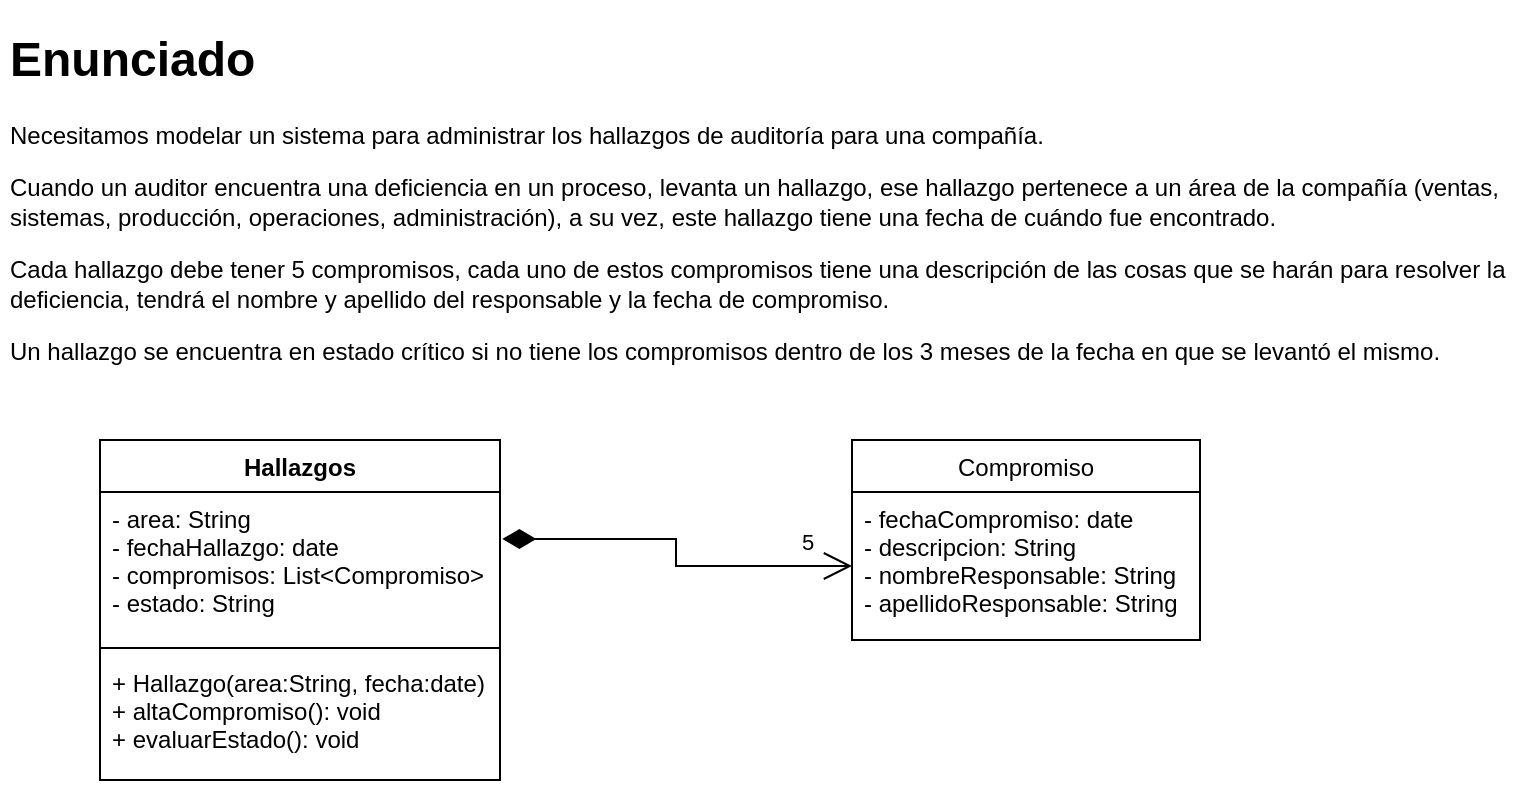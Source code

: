 <mxfile version="20.5.1" type="device"><diagram id="Jbrnc7UMaA3HJnqP9MZy" name="Page-1"><mxGraphModel dx="906" dy="407" grid="1" gridSize="10" guides="1" tooltips="1" connect="1" arrows="1" fold="1" page="1" pageScale="1" pageWidth="1100" pageHeight="850" math="0" shadow="0"><root><mxCell id="0"/><mxCell id="1" parent="0"/><mxCell id="bWt0_hXV0Jw-Qnz_auQq-1" value="Hallazgos" style="swimlane;fontStyle=1;align=center;verticalAlign=top;childLayout=stackLayout;horizontal=1;startSize=26;horizontalStack=0;resizeParent=1;resizeParentMax=0;resizeLast=0;collapsible=1;marginBottom=0;" parent="1" vertex="1"><mxGeometry x="170" y="220" width="200" height="170" as="geometry"><mxRectangle x="170" y="230" width="120" height="30" as="alternateBounds"/></mxGeometry></mxCell><mxCell id="bWt0_hXV0Jw-Qnz_auQq-2" value="- area: String&#10;- fechaHallazgo: date&#10;- compromisos: List&lt;Compromiso&gt;&#10;- estado: String" style="text;strokeColor=none;fillColor=none;align=left;verticalAlign=top;spacingLeft=4;spacingRight=4;overflow=hidden;rotatable=0;points=[[0,0.5],[1,0.5]];portConstraint=eastwest;" parent="bWt0_hXV0Jw-Qnz_auQq-1" vertex="1"><mxGeometry y="26" width="200" height="74" as="geometry"/></mxCell><mxCell id="bWt0_hXV0Jw-Qnz_auQq-3" value="" style="line;strokeWidth=1;fillColor=none;align=left;verticalAlign=middle;spacingTop=-1;spacingLeft=3;spacingRight=3;rotatable=0;labelPosition=right;points=[];portConstraint=eastwest;strokeColor=inherit;" parent="bWt0_hXV0Jw-Qnz_auQq-1" vertex="1"><mxGeometry y="100" width="200" height="8" as="geometry"/></mxCell><mxCell id="bWt0_hXV0Jw-Qnz_auQq-4" value="+ Hallazgo(area:String, fecha:date)&#10;+ altaCompromiso(): void&#10;+ evaluarEstado(): void" style="text;strokeColor=none;fillColor=none;align=left;verticalAlign=top;spacingLeft=4;spacingRight=4;overflow=hidden;rotatable=0;points=[[0,0.5],[1,0.5]];portConstraint=eastwest;" parent="bWt0_hXV0Jw-Qnz_auQq-1" vertex="1"><mxGeometry y="108" width="200" height="62" as="geometry"/></mxCell><mxCell id="bWt0_hXV0Jw-Qnz_auQq-5" value="&lt;h1&gt;&lt;span style=&quot;background-color: initial;&quot;&gt;Enunciado&lt;/span&gt;&lt;/h1&gt;&lt;p&gt;Necesitamos modelar un sistema para administrar los hallazgos de auditoría para una compañía.&amp;nbsp;&lt;/p&gt;&lt;p&gt;Cuando un auditor encuentra una deficiencia en un proceso, levanta un hallazgo, ese hallazgo pertenece a un área de la compañía (ventas, sistemas, producción, operaciones, administración), a su vez, este hallazgo tiene una fecha de cuándo fue encontrado.&amp;nbsp;&lt;/p&gt;&lt;p&gt;Cada hallazgo debe tener 5 compromisos, cada uno de estos compromisos tiene una descripción de las cosas que se harán para resolver la deficiencia, tendrá el nombre y apellido del responsable y la fecha de compromiso.&amp;nbsp;&lt;/p&gt;&lt;p&gt;Un hallazgo se encuentra en estado crítico si no tiene los compromisos dentro de los 3 meses de la fecha en que se levantó el mismo.&lt;/p&gt;" style="text;html=1;strokeColor=none;fillColor=none;spacing=5;spacingTop=-20;whiteSpace=wrap;overflow=hidden;rounded=0;" parent="1" vertex="1"><mxGeometry x="120" y="10" width="760" height="190" as="geometry"/></mxCell><mxCell id="bWt0_hXV0Jw-Qnz_auQq-6" value="Compromiso" style="swimlane;fontStyle=0;childLayout=stackLayout;horizontal=1;startSize=26;fillColor=none;horizontalStack=0;resizeParent=1;resizeParentMax=0;resizeLast=0;collapsible=1;marginBottom=0;" parent="1" vertex="1"><mxGeometry x="546" y="220" width="174" height="100" as="geometry"/></mxCell><mxCell id="bWt0_hXV0Jw-Qnz_auQq-7" value="- fechaCompromiso: date&#10;- descripcion: String&#10;- nombreResponsable: String&#10;- apellidoResponsable: String" style="text;strokeColor=none;fillColor=none;align=left;verticalAlign=top;spacingLeft=4;spacingRight=4;overflow=hidden;rotatable=0;points=[[0,0.5],[1,0.5]];portConstraint=eastwest;" parent="bWt0_hXV0Jw-Qnz_auQq-6" vertex="1"><mxGeometry y="26" width="174" height="74" as="geometry"/></mxCell><mxCell id="Zqp3shsc3dgPrUoI_bXA-1" value="5" style="endArrow=open;html=1;endSize=12;startArrow=diamondThin;startSize=14;startFill=1;edgeStyle=orthogonalEdgeStyle;align=left;verticalAlign=bottom;rounded=0;exitX=1.006;exitY=0.317;exitDx=0;exitDy=0;exitPerimeter=0;entryX=0;entryY=0.5;entryDx=0;entryDy=0;" edge="1" parent="1" source="bWt0_hXV0Jw-Qnz_auQq-2" target="bWt0_hXV0Jw-Qnz_auQq-7"><mxGeometry x="0.717" y="3" relative="1" as="geometry"><mxPoint x="370" y="260" as="sourcePoint"/><mxPoint x="530" y="260" as="targetPoint"/><mxPoint as="offset"/></mxGeometry></mxCell></root></mxGraphModel></diagram></mxfile>